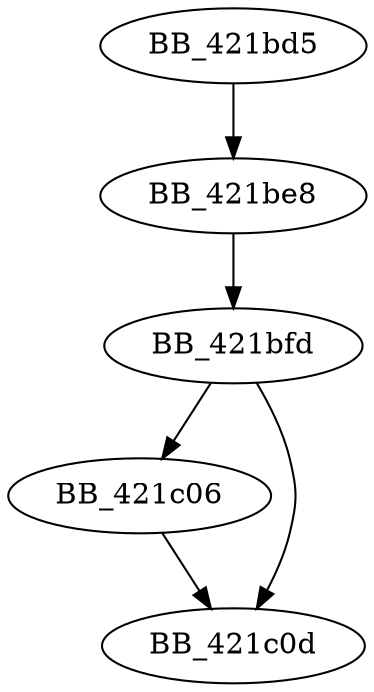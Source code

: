 DiGraph ___crtGetLocaleInfoA{
BB_421bd5->BB_421be8
BB_421be8->BB_421bfd
BB_421bfd->BB_421c06
BB_421bfd->BB_421c0d
BB_421c06->BB_421c0d
}
